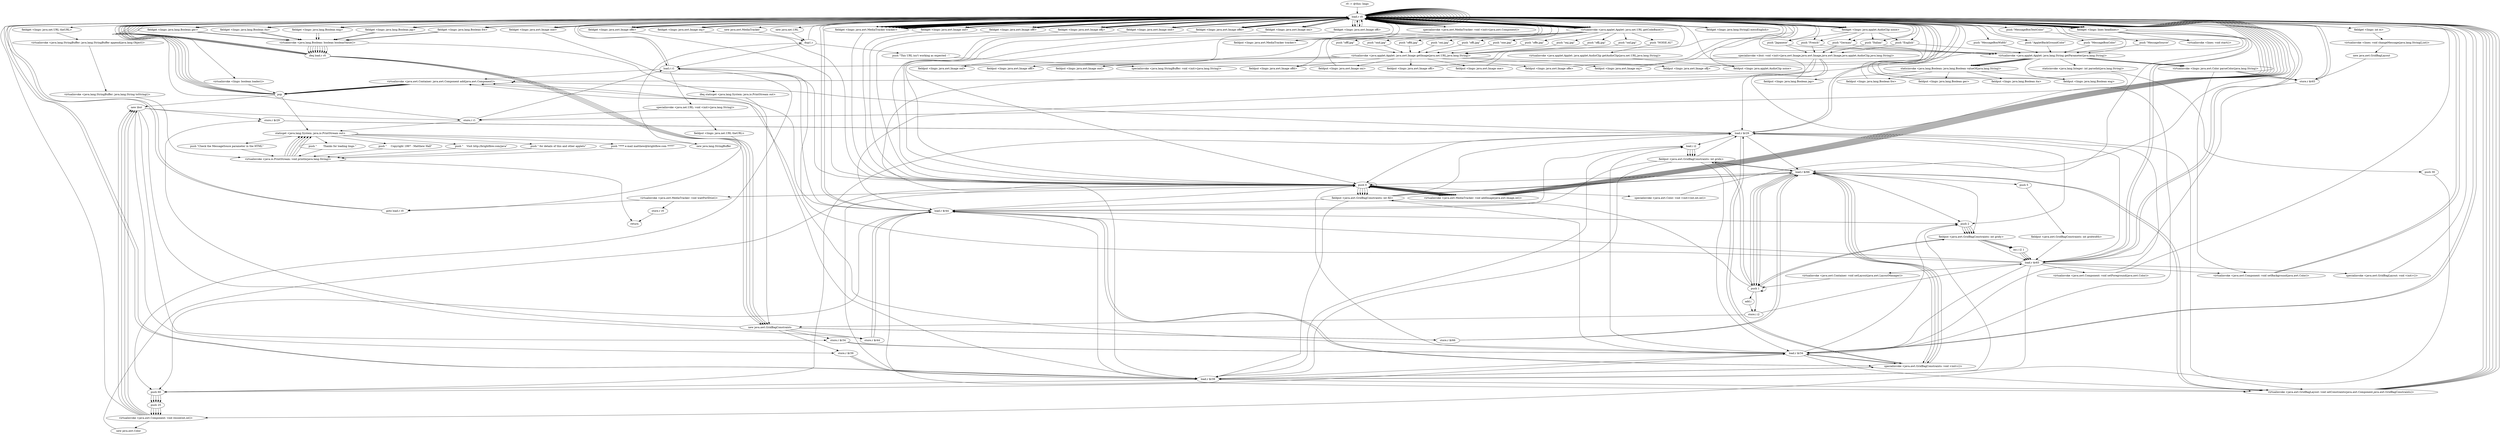 digraph "" {
    "r0 := @this: lingo"
    "load.r r0"
    "r0 := @this: lingo"->"load.r r0";
    "new java.awt.MediaTracker"
    "load.r r0"->"new java.awt.MediaTracker";
    "dup1.r"
    "new java.awt.MediaTracker"->"dup1.r";
    "dup1.r"->"load.r r0";
    "specialinvoke <java.awt.MediaTracker: void <init>(java.awt.Component)>"
    "load.r r0"->"specialinvoke <java.awt.MediaTracker: void <init>(java.awt.Component)>";
    "fieldput <lingo: java.awt.MediaTracker tracker>"
    "specialinvoke <java.awt.MediaTracker: void <init>(java.awt.Component)>"->"fieldput <lingo: java.awt.MediaTracker tracker>";
    "fieldput <lingo: java.awt.MediaTracker tracker>"->"load.r r0";
    "load.r r0"->"load.r r0";
    "push \"Japanese\""
    "load.r r0"->"push \"Japanese\"";
    "virtualinvoke <java.applet.Applet: java.lang.String getParameter(java.lang.String)>"
    "push \"Japanese\""->"virtualinvoke <java.applet.Applet: java.lang.String getParameter(java.lang.String)>";
    "staticinvoke <java.lang.Boolean: java.lang.Boolean valueOf(java.lang.String)>"
    "virtualinvoke <java.applet.Applet: java.lang.String getParameter(java.lang.String)>"->"staticinvoke <java.lang.Boolean: java.lang.Boolean valueOf(java.lang.String)>";
    "fieldput <lingo: java.lang.Boolean jap>"
    "staticinvoke <java.lang.Boolean: java.lang.Boolean valueOf(java.lang.String)>"->"fieldput <lingo: java.lang.Boolean jap>";
    "fieldput <lingo: java.lang.Boolean jap>"->"load.r r0";
    "load.r r0"->"load.r r0";
    "push \"French\""
    "load.r r0"->"push \"French\"";
    "push \"French\""->"virtualinvoke <java.applet.Applet: java.lang.String getParameter(java.lang.String)>";
    "virtualinvoke <java.applet.Applet: java.lang.String getParameter(java.lang.String)>"->"staticinvoke <java.lang.Boolean: java.lang.Boolean valueOf(java.lang.String)>";
    "fieldput <lingo: java.lang.Boolean fre>"
    "staticinvoke <java.lang.Boolean: java.lang.Boolean valueOf(java.lang.String)>"->"fieldput <lingo: java.lang.Boolean fre>";
    "fieldput <lingo: java.lang.Boolean fre>"->"load.r r0";
    "load.r r0"->"load.r r0";
    "push \"German\""
    "load.r r0"->"push \"German\"";
    "push \"German\""->"virtualinvoke <java.applet.Applet: java.lang.String getParameter(java.lang.String)>";
    "virtualinvoke <java.applet.Applet: java.lang.String getParameter(java.lang.String)>"->"staticinvoke <java.lang.Boolean: java.lang.Boolean valueOf(java.lang.String)>";
    "fieldput <lingo: java.lang.Boolean ger>"
    "staticinvoke <java.lang.Boolean: java.lang.Boolean valueOf(java.lang.String)>"->"fieldput <lingo: java.lang.Boolean ger>";
    "fieldput <lingo: java.lang.Boolean ger>"->"load.r r0";
    "load.r r0"->"load.r r0";
    "push \"Italian\""
    "load.r r0"->"push \"Italian\"";
    "push \"Italian\""->"virtualinvoke <java.applet.Applet: java.lang.String getParameter(java.lang.String)>";
    "virtualinvoke <java.applet.Applet: java.lang.String getParameter(java.lang.String)>"->"staticinvoke <java.lang.Boolean: java.lang.Boolean valueOf(java.lang.String)>";
    "fieldput <lingo: java.lang.Boolean ita>"
    "staticinvoke <java.lang.Boolean: java.lang.Boolean valueOf(java.lang.String)>"->"fieldput <lingo: java.lang.Boolean ita>";
    "fieldput <lingo: java.lang.Boolean ita>"->"load.r r0";
    "load.r r0"->"load.r r0";
    "push \"English\""
    "load.r r0"->"push \"English\"";
    "push \"English\""->"virtualinvoke <java.applet.Applet: java.lang.String getParameter(java.lang.String)>";
    "virtualinvoke <java.applet.Applet: java.lang.String getParameter(java.lang.String)>"->"staticinvoke <java.lang.Boolean: java.lang.Boolean valueOf(java.lang.String)>";
    "fieldput <lingo: java.lang.Boolean eng>"
    "staticinvoke <java.lang.Boolean: java.lang.Boolean valueOf(java.lang.String)>"->"fieldput <lingo: java.lang.Boolean eng>";
    "fieldput <lingo: java.lang.Boolean eng>"->"load.r r0";
    "fieldget <lingo: java.lang.Boolean fre>"
    "load.r r0"->"fieldget <lingo: java.lang.Boolean fre>";
    "virtualinvoke <java.lang.Boolean: boolean booleanValue()>"
    "fieldget <lingo: java.lang.Boolean fre>"->"virtualinvoke <java.lang.Boolean: boolean booleanValue()>";
    "ifeq load.r r0"
    "virtualinvoke <java.lang.Boolean: boolean booleanValue()>"->"ifeq load.r r0";
    "ifeq load.r r0"->"load.r r0";
    "load.r r0"->"load.r r0";
    "load.r r0"->"load.r r0";
    "virtualinvoke <java.applet.Applet: java.net.URL getCodeBase()>"
    "load.r r0"->"virtualinvoke <java.applet.Applet: java.net.URL getCodeBase()>";
    "push \"onf.jpg\""
    "virtualinvoke <java.applet.Applet: java.net.URL getCodeBase()>"->"push \"onf.jpg\"";
    "virtualinvoke <java.applet.Applet: java.awt.Image getImage(java.net.URL,java.lang.String)>"
    "push \"onf.jpg\""->"virtualinvoke <java.applet.Applet: java.awt.Image getImage(java.net.URL,java.lang.String)>";
    "fieldput <lingo: java.awt.Image onf>"
    "virtualinvoke <java.applet.Applet: java.awt.Image getImage(java.net.URL,java.lang.String)>"->"fieldput <lingo: java.awt.Image onf>";
    "fieldput <lingo: java.awt.Image onf>"->"load.r r0";
    "fieldget <lingo: java.awt.MediaTracker tracker>"
    "load.r r0"->"fieldget <lingo: java.awt.MediaTracker tracker>";
    "fieldget <lingo: java.awt.MediaTracker tracker>"->"load.r r0";
    "fieldget <lingo: java.awt.Image onf>"
    "load.r r0"->"fieldget <lingo: java.awt.Image onf>";
    "push 0"
    "fieldget <lingo: java.awt.Image onf>"->"push 0";
    "virtualinvoke <java.awt.MediaTracker: void addImage(java.awt.Image,int)>"
    "push 0"->"virtualinvoke <java.awt.MediaTracker: void addImage(java.awt.Image,int)>";
    "virtualinvoke <java.awt.MediaTracker: void addImage(java.awt.Image,int)>"->"load.r r0";
    "load.r r0"->"load.r r0";
    "load.r r0"->"load.r r0";
    "load.r r0"->"virtualinvoke <java.applet.Applet: java.net.URL getCodeBase()>";
    "push \"offf.jpg\""
    "virtualinvoke <java.applet.Applet: java.net.URL getCodeBase()>"->"push \"offf.jpg\"";
    "push \"offf.jpg\""->"virtualinvoke <java.applet.Applet: java.awt.Image getImage(java.net.URL,java.lang.String)>";
    "fieldput <lingo: java.awt.Image offf>"
    "virtualinvoke <java.applet.Applet: java.awt.Image getImage(java.net.URL,java.lang.String)>"->"fieldput <lingo: java.awt.Image offf>";
    "fieldput <lingo: java.awt.Image offf>"->"load.r r0";
    "load.r r0"->"fieldget <lingo: java.awt.MediaTracker tracker>";
    "fieldget <lingo: java.awt.MediaTracker tracker>"->"load.r r0";
    "fieldget <lingo: java.awt.Image offf>"
    "load.r r0"->"fieldget <lingo: java.awt.Image offf>";
    "fieldget <lingo: java.awt.Image offf>"->"push 0";
    "push 0"->"virtualinvoke <java.awt.MediaTracker: void addImage(java.awt.Image,int)>";
    "virtualinvoke <java.awt.MediaTracker: void addImage(java.awt.Image,int)>"->"load.r r0";
    "fieldget <lingo: java.lang.Boolean ger>"
    "load.r r0"->"fieldget <lingo: java.lang.Boolean ger>";
    "fieldget <lingo: java.lang.Boolean ger>"->"virtualinvoke <java.lang.Boolean: boolean booleanValue()>";
    "virtualinvoke <java.lang.Boolean: boolean booleanValue()>"->"ifeq load.r r0";
    "ifeq load.r r0"->"load.r r0";
    "load.r r0"->"load.r r0";
    "load.r r0"->"load.r r0";
    "load.r r0"->"virtualinvoke <java.applet.Applet: java.net.URL getCodeBase()>";
    "push \"ond.jpg\""
    "virtualinvoke <java.applet.Applet: java.net.URL getCodeBase()>"->"push \"ond.jpg\"";
    "push \"ond.jpg\""->"virtualinvoke <java.applet.Applet: java.awt.Image getImage(java.net.URL,java.lang.String)>";
    "fieldput <lingo: java.awt.Image ond>"
    "virtualinvoke <java.applet.Applet: java.awt.Image getImage(java.net.URL,java.lang.String)>"->"fieldput <lingo: java.awt.Image ond>";
    "fieldput <lingo: java.awt.Image ond>"->"load.r r0";
    "load.r r0"->"fieldget <lingo: java.awt.MediaTracker tracker>";
    "fieldget <lingo: java.awt.MediaTracker tracker>"->"load.r r0";
    "fieldget <lingo: java.awt.Image ond>"
    "load.r r0"->"fieldget <lingo: java.awt.Image ond>";
    "fieldget <lingo: java.awt.Image ond>"->"push 0";
    "push 0"->"virtualinvoke <java.awt.MediaTracker: void addImage(java.awt.Image,int)>";
    "virtualinvoke <java.awt.MediaTracker: void addImage(java.awt.Image,int)>"->"load.r r0";
    "load.r r0"->"load.r r0";
    "load.r r0"->"load.r r0";
    "load.r r0"->"virtualinvoke <java.applet.Applet: java.net.URL getCodeBase()>";
    "push \"offd.jpg\""
    "virtualinvoke <java.applet.Applet: java.net.URL getCodeBase()>"->"push \"offd.jpg\"";
    "push \"offd.jpg\""->"virtualinvoke <java.applet.Applet: java.awt.Image getImage(java.net.URL,java.lang.String)>";
    "fieldput <lingo: java.awt.Image offd>"
    "virtualinvoke <java.applet.Applet: java.awt.Image getImage(java.net.URL,java.lang.String)>"->"fieldput <lingo: java.awt.Image offd>";
    "fieldput <lingo: java.awt.Image offd>"->"load.r r0";
    "load.r r0"->"fieldget <lingo: java.awt.MediaTracker tracker>";
    "fieldget <lingo: java.awt.MediaTracker tracker>"->"load.r r0";
    "fieldget <lingo: java.awt.Image offd>"
    "load.r r0"->"fieldget <lingo: java.awt.Image offd>";
    "fieldget <lingo: java.awt.Image offd>"->"push 0";
    "push 0"->"virtualinvoke <java.awt.MediaTracker: void addImage(java.awt.Image,int)>";
    "virtualinvoke <java.awt.MediaTracker: void addImage(java.awt.Image,int)>"->"load.r r0";
    "fieldget <lingo: java.lang.Boolean ita>"
    "load.r r0"->"fieldget <lingo: java.lang.Boolean ita>";
    "fieldget <lingo: java.lang.Boolean ita>"->"virtualinvoke <java.lang.Boolean: boolean booleanValue()>";
    "virtualinvoke <java.lang.Boolean: boolean booleanValue()>"->"ifeq load.r r0";
    "ifeq load.r r0"->"load.r r0";
    "load.r r0"->"load.r r0";
    "load.r r0"->"load.r r0";
    "load.r r0"->"virtualinvoke <java.applet.Applet: java.net.URL getCodeBase()>";
    "push \"oni.jpg\""
    "virtualinvoke <java.applet.Applet: java.net.URL getCodeBase()>"->"push \"oni.jpg\"";
    "push \"oni.jpg\""->"virtualinvoke <java.applet.Applet: java.awt.Image getImage(java.net.URL,java.lang.String)>";
    "fieldput <lingo: java.awt.Image oni>"
    "virtualinvoke <java.applet.Applet: java.awt.Image getImage(java.net.URL,java.lang.String)>"->"fieldput <lingo: java.awt.Image oni>";
    "fieldput <lingo: java.awt.Image oni>"->"load.r r0";
    "load.r r0"->"fieldget <lingo: java.awt.MediaTracker tracker>";
    "fieldget <lingo: java.awt.MediaTracker tracker>"->"load.r r0";
    "fieldget <lingo: java.awt.Image oni>"
    "load.r r0"->"fieldget <lingo: java.awt.Image oni>";
    "fieldget <lingo: java.awt.Image oni>"->"push 0";
    "push 0"->"virtualinvoke <java.awt.MediaTracker: void addImage(java.awt.Image,int)>";
    "virtualinvoke <java.awt.MediaTracker: void addImage(java.awt.Image,int)>"->"load.r r0";
    "load.r r0"->"load.r r0";
    "load.r r0"->"load.r r0";
    "load.r r0"->"virtualinvoke <java.applet.Applet: java.net.URL getCodeBase()>";
    "push \"offi.jpg\""
    "virtualinvoke <java.applet.Applet: java.net.URL getCodeBase()>"->"push \"offi.jpg\"";
    "push \"offi.jpg\""->"virtualinvoke <java.applet.Applet: java.awt.Image getImage(java.net.URL,java.lang.String)>";
    "fieldput <lingo: java.awt.Image offi>"
    "virtualinvoke <java.applet.Applet: java.awt.Image getImage(java.net.URL,java.lang.String)>"->"fieldput <lingo: java.awt.Image offi>";
    "fieldput <lingo: java.awt.Image offi>"->"load.r r0";
    "load.r r0"->"fieldget <lingo: java.awt.MediaTracker tracker>";
    "fieldget <lingo: java.awt.MediaTracker tracker>"->"load.r r0";
    "fieldget <lingo: java.awt.Image offi>"
    "load.r r0"->"fieldget <lingo: java.awt.Image offi>";
    "fieldget <lingo: java.awt.Image offi>"->"push 0";
    "push 0"->"virtualinvoke <java.awt.MediaTracker: void addImage(java.awt.Image,int)>";
    "virtualinvoke <java.awt.MediaTracker: void addImage(java.awt.Image,int)>"->"load.r r0";
    "fieldget <lingo: java.lang.Boolean eng>"
    "load.r r0"->"fieldget <lingo: java.lang.Boolean eng>";
    "fieldget <lingo: java.lang.Boolean eng>"->"virtualinvoke <java.lang.Boolean: boolean booleanValue()>";
    "virtualinvoke <java.lang.Boolean: boolean booleanValue()>"->"ifeq load.r r0";
    "ifeq load.r r0"->"load.r r0";
    "load.r r0"->"load.r r0";
    "load.r r0"->"load.r r0";
    "load.r r0"->"virtualinvoke <java.applet.Applet: java.net.URL getCodeBase()>";
    "push \"one.jpg\""
    "virtualinvoke <java.applet.Applet: java.net.URL getCodeBase()>"->"push \"one.jpg\"";
    "push \"one.jpg\""->"virtualinvoke <java.applet.Applet: java.awt.Image getImage(java.net.URL,java.lang.String)>";
    "fieldput <lingo: java.awt.Image one>"
    "virtualinvoke <java.applet.Applet: java.awt.Image getImage(java.net.URL,java.lang.String)>"->"fieldput <lingo: java.awt.Image one>";
    "fieldput <lingo: java.awt.Image one>"->"load.r r0";
    "load.r r0"->"fieldget <lingo: java.awt.MediaTracker tracker>";
    "fieldget <lingo: java.awt.MediaTracker tracker>"->"load.r r0";
    "fieldget <lingo: java.awt.Image one>"
    "load.r r0"->"fieldget <lingo: java.awt.Image one>";
    "fieldget <lingo: java.awt.Image one>"->"push 0";
    "push 0"->"virtualinvoke <java.awt.MediaTracker: void addImage(java.awt.Image,int)>";
    "virtualinvoke <java.awt.MediaTracker: void addImage(java.awt.Image,int)>"->"load.r r0";
    "load.r r0"->"load.r r0";
    "load.r r0"->"load.r r0";
    "load.r r0"->"virtualinvoke <java.applet.Applet: java.net.URL getCodeBase()>";
    "push \"offe.jpg\""
    "virtualinvoke <java.applet.Applet: java.net.URL getCodeBase()>"->"push \"offe.jpg\"";
    "push \"offe.jpg\""->"virtualinvoke <java.applet.Applet: java.awt.Image getImage(java.net.URL,java.lang.String)>";
    "fieldput <lingo: java.awt.Image offe>"
    "virtualinvoke <java.applet.Applet: java.awt.Image getImage(java.net.URL,java.lang.String)>"->"fieldput <lingo: java.awt.Image offe>";
    "fieldput <lingo: java.awt.Image offe>"->"load.r r0";
    "load.r r0"->"fieldget <lingo: java.awt.MediaTracker tracker>";
    "fieldget <lingo: java.awt.MediaTracker tracker>"->"load.r r0";
    "fieldget <lingo: java.awt.Image offe>"
    "load.r r0"->"fieldget <lingo: java.awt.Image offe>";
    "fieldget <lingo: java.awt.Image offe>"->"push 0";
    "push 0"->"virtualinvoke <java.awt.MediaTracker: void addImage(java.awt.Image,int)>";
    "virtualinvoke <java.awt.MediaTracker: void addImage(java.awt.Image,int)>"->"load.r r0";
    "fieldget <lingo: java.lang.Boolean jap>"
    "load.r r0"->"fieldget <lingo: java.lang.Boolean jap>";
    "fieldget <lingo: java.lang.Boolean jap>"->"virtualinvoke <java.lang.Boolean: boolean booleanValue()>";
    "virtualinvoke <java.lang.Boolean: boolean booleanValue()>"->"ifeq load.r r0";
    "ifeq load.r r0"->"load.r r0";
    "load.r r0"->"load.r r0";
    "load.r r0"->"load.r r0";
    "load.r r0"->"virtualinvoke <java.applet.Applet: java.net.URL getCodeBase()>";
    "push \"onj.jpg\""
    "virtualinvoke <java.applet.Applet: java.net.URL getCodeBase()>"->"push \"onj.jpg\"";
    "push \"onj.jpg\""->"virtualinvoke <java.applet.Applet: java.awt.Image getImage(java.net.URL,java.lang.String)>";
    "fieldput <lingo: java.awt.Image onj>"
    "virtualinvoke <java.applet.Applet: java.awt.Image getImage(java.net.URL,java.lang.String)>"->"fieldput <lingo: java.awt.Image onj>";
    "fieldput <lingo: java.awt.Image onj>"->"load.r r0";
    "load.r r0"->"fieldget <lingo: java.awt.MediaTracker tracker>";
    "fieldget <lingo: java.awt.MediaTracker tracker>"->"load.r r0";
    "fieldget <lingo: java.awt.Image onj>"
    "load.r r0"->"fieldget <lingo: java.awt.Image onj>";
    "fieldget <lingo: java.awt.Image onj>"->"push 0";
    "push 0"->"virtualinvoke <java.awt.MediaTracker: void addImage(java.awt.Image,int)>";
    "virtualinvoke <java.awt.MediaTracker: void addImage(java.awt.Image,int)>"->"load.r r0";
    "load.r r0"->"load.r r0";
    "load.r r0"->"load.r r0";
    "load.r r0"->"virtualinvoke <java.applet.Applet: java.net.URL getCodeBase()>";
    "push \"offj.jpg\""
    "virtualinvoke <java.applet.Applet: java.net.URL getCodeBase()>"->"push \"offj.jpg\"";
    "push \"offj.jpg\""->"virtualinvoke <java.applet.Applet: java.awt.Image getImage(java.net.URL,java.lang.String)>";
    "fieldput <lingo: java.awt.Image offj>"
    "virtualinvoke <java.applet.Applet: java.awt.Image getImage(java.net.URL,java.lang.String)>"->"fieldput <lingo: java.awt.Image offj>";
    "fieldput <lingo: java.awt.Image offj>"->"load.r r0";
    "load.r r0"->"fieldget <lingo: java.awt.MediaTracker tracker>";
    "fieldget <lingo: java.awt.MediaTracker tracker>"->"load.r r0";
    "fieldget <lingo: java.awt.Image offj>"
    "load.r r0"->"fieldget <lingo: java.awt.Image offj>";
    "fieldget <lingo: java.awt.Image offj>"->"push 0";
    "push 0"->"virtualinvoke <java.awt.MediaTracker: void addImage(java.awt.Image,int)>";
    "virtualinvoke <java.awt.MediaTracker: void addImage(java.awt.Image,int)>"->"load.r r0";
    "load.r r0"->"fieldget <lingo: java.awt.MediaTracker tracker>";
    "fieldget <lingo: java.awt.MediaTracker tracker>"->"push 0";
    "virtualinvoke <java.awt.MediaTracker: void waitForID(int)>"
    "push 0"->"virtualinvoke <java.awt.MediaTracker: void waitForID(int)>";
    "goto load.r r0"
    "virtualinvoke <java.awt.MediaTracker: void waitForID(int)>"->"goto load.r r0";
    "goto load.r r0"->"load.r r0";
    "load.r r0"->"load.r r0";
    "load.r r0"->"load.r r0";
    "load.r r0"->"virtualinvoke <java.applet.Applet: java.net.URL getCodeBase()>";
    "push \"NOISE.AU\""
    "virtualinvoke <java.applet.Applet: java.net.URL getCodeBase()>"->"push \"NOISE.AU\"";
    "virtualinvoke <java.applet.Applet: java.applet.AudioClip getAudioClip(java.net.URL,java.lang.String)>"
    "push \"NOISE.AU\""->"virtualinvoke <java.applet.Applet: java.applet.AudioClip getAudioClip(java.net.URL,java.lang.String)>";
    "fieldput <lingo: java.applet.AudioClip noise>"
    "virtualinvoke <java.applet.Applet: java.applet.AudioClip getAudioClip(java.net.URL,java.lang.String)>"->"fieldput <lingo: java.applet.AudioClip noise>";
    "fieldput <lingo: java.applet.AudioClip noise>"->"load.r r0";
    "push \"MessageSource\""
    "load.r r0"->"push \"MessageSource\"";
    "push \"MessageSource\""->"virtualinvoke <java.applet.Applet: java.lang.String getParameter(java.lang.String)>";
    "store.r r1"
    "virtualinvoke <java.applet.Applet: java.lang.String getParameter(java.lang.String)>"->"store.r r1";
    "store.r r1"->"load.r r0";
    "new java.net.URL"
    "load.r r0"->"new java.net.URL";
    "new java.net.URL"->"dup1.r";
    "load.r r1"
    "dup1.r"->"load.r r1";
    "specialinvoke <java.net.URL: void <init>(java.lang.String)>"
    "load.r r1"->"specialinvoke <java.net.URL: void <init>(java.lang.String)>";
    "fieldput <lingo: java.net.URL theURL>"
    "specialinvoke <java.net.URL: void <init>(java.lang.String)>"->"fieldput <lingo: java.net.URL theURL>";
    "fieldput <lingo: java.net.URL theURL>"->"goto load.r r0";
    "goto load.r r0"->"load.r r0";
    "virtualinvoke <lingo: boolean loader()>"
    "load.r r0"->"virtualinvoke <lingo: boolean loader()>";
    "pop"
    "virtualinvoke <lingo: boolean loader()>"->"pop";
    "new ibut"
    "pop"->"new ibut";
    "store.r $r29"
    "new ibut"->"store.r $r29";
    "load.r $r29"
    "store.r $r29"->"load.r $r29";
    "load.r $r29"->"load.r r0";
    "load.r r0"->"fieldget <lingo: java.awt.Image onf>";
    "fieldget <lingo: java.awt.Image onf>"->"load.r r0";
    "load.r r0"->"fieldget <lingo: java.awt.Image offf>";
    "fieldget <lingo: java.awt.Image offf>"->"load.r r0";
    "load.r r0"->"fieldget <lingo: java.awt.Image offf>";
    "fieldget <lingo: java.awt.Image offf>"->"load.r r0";
    "fieldget <lingo: java.applet.AudioClip noise>"
    "load.r r0"->"fieldget <lingo: java.applet.AudioClip noise>";
    "fieldget <lingo: java.applet.AudioClip noise>"->"push \"French\"";
    "specialinvoke <ibut: void <init>(java.awt.Image,java.awt.Image,java.awt.Image,java.applet.AudioClip,java.lang.String)>"
    "push \"French\""->"specialinvoke <ibut: void <init>(java.awt.Image,java.awt.Image,java.awt.Image,java.applet.AudioClip,java.lang.String)>";
    "specialinvoke <ibut: void <init>(java.awt.Image,java.awt.Image,java.awt.Image,java.applet.AudioClip,java.lang.String)>"->"load.r $r29";
    "push 60"
    "load.r $r29"->"push 60";
    "push 25"
    "push 60"->"push 25";
    "virtualinvoke <java.awt.Component: void resize(int,int)>"
    "push 25"->"virtualinvoke <java.awt.Component: void resize(int,int)>";
    "virtualinvoke <java.awt.Component: void resize(int,int)>"->"new ibut";
    "store.r $r34"
    "new ibut"->"store.r $r34";
    "load.r $r34"
    "store.r $r34"->"load.r $r34";
    "load.r $r34"->"load.r r0";
    "load.r r0"->"fieldget <lingo: java.awt.Image ond>";
    "fieldget <lingo: java.awt.Image ond>"->"load.r r0";
    "load.r r0"->"fieldget <lingo: java.awt.Image offd>";
    "fieldget <lingo: java.awt.Image offd>"->"load.r r0";
    "load.r r0"->"fieldget <lingo: java.awt.Image offd>";
    "fieldget <lingo: java.awt.Image offd>"->"load.r r0";
    "load.r r0"->"fieldget <lingo: java.applet.AudioClip noise>";
    "fieldget <lingo: java.applet.AudioClip noise>"->"push \"German\"";
    "push \"German\""->"specialinvoke <ibut: void <init>(java.awt.Image,java.awt.Image,java.awt.Image,java.applet.AudioClip,java.lang.String)>";
    "specialinvoke <ibut: void <init>(java.awt.Image,java.awt.Image,java.awt.Image,java.applet.AudioClip,java.lang.String)>"->"load.r $r34";
    "load.r $r34"->"push 60";
    "push 60"->"push 25";
    "push 25"->"virtualinvoke <java.awt.Component: void resize(int,int)>";
    "virtualinvoke <java.awt.Component: void resize(int,int)>"->"new ibut";
    "store.r $r39"
    "new ibut"->"store.r $r39";
    "load.r $r39"
    "store.r $r39"->"load.r $r39";
    "load.r $r39"->"load.r r0";
    "load.r r0"->"fieldget <lingo: java.awt.Image oni>";
    "fieldget <lingo: java.awt.Image oni>"->"load.r r0";
    "load.r r0"->"fieldget <lingo: java.awt.Image offi>";
    "fieldget <lingo: java.awt.Image offi>"->"load.r r0";
    "load.r r0"->"fieldget <lingo: java.awt.Image offi>";
    "fieldget <lingo: java.awt.Image offi>"->"load.r r0";
    "load.r r0"->"fieldget <lingo: java.applet.AudioClip noise>";
    "fieldget <lingo: java.applet.AudioClip noise>"->"push \"Italian\"";
    "push \"Italian\""->"specialinvoke <ibut: void <init>(java.awt.Image,java.awt.Image,java.awt.Image,java.applet.AudioClip,java.lang.String)>";
    "specialinvoke <ibut: void <init>(java.awt.Image,java.awt.Image,java.awt.Image,java.applet.AudioClip,java.lang.String)>"->"load.r $r39";
    "load.r $r39"->"push 60";
    "push 60"->"push 25";
    "push 25"->"virtualinvoke <java.awt.Component: void resize(int,int)>";
    "virtualinvoke <java.awt.Component: void resize(int,int)>"->"new ibut";
    "store.r $r44"
    "new ibut"->"store.r $r44";
    "load.r $r44"
    "store.r $r44"->"load.r $r44";
    "load.r $r44"->"load.r r0";
    "load.r r0"->"fieldget <lingo: java.awt.Image one>";
    "fieldget <lingo: java.awt.Image one>"->"load.r r0";
    "load.r r0"->"fieldget <lingo: java.awt.Image offe>";
    "fieldget <lingo: java.awt.Image offe>"->"load.r r0";
    "load.r r0"->"fieldget <lingo: java.awt.Image offe>";
    "fieldget <lingo: java.awt.Image offe>"->"load.r r0";
    "load.r r0"->"fieldget <lingo: java.applet.AudioClip noise>";
    "fieldget <lingo: java.applet.AudioClip noise>"->"push \"English\"";
    "push \"English\""->"specialinvoke <ibut: void <init>(java.awt.Image,java.awt.Image,java.awt.Image,java.applet.AudioClip,java.lang.String)>";
    "specialinvoke <ibut: void <init>(java.awt.Image,java.awt.Image,java.awt.Image,java.applet.AudioClip,java.lang.String)>"->"load.r $r44";
    "load.r $r44"->"push 60";
    "push 60"->"push 25";
    "push 25"->"virtualinvoke <java.awt.Component: void resize(int,int)>";
    "virtualinvoke <java.awt.Component: void resize(int,int)>"->"new ibut";
    "new ibut"->"store.r r1";
    "store.r r1"->"load.r r1";
    "load.r r1"->"load.r r0";
    "load.r r0"->"fieldget <lingo: java.awt.Image onj>";
    "fieldget <lingo: java.awt.Image onj>"->"load.r r0";
    "load.r r0"->"fieldget <lingo: java.awt.Image offj>";
    "fieldget <lingo: java.awt.Image offj>"->"load.r r0";
    "load.r r0"->"fieldget <lingo: java.awt.Image offj>";
    "fieldget <lingo: java.awt.Image offj>"->"load.r r0";
    "load.r r0"->"fieldget <lingo: java.applet.AudioClip noise>";
    "fieldget <lingo: java.applet.AudioClip noise>"->"push \"Japanese\"";
    "push \"Japanese\""->"specialinvoke <ibut: void <init>(java.awt.Image,java.awt.Image,java.awt.Image,java.applet.AudioClip,java.lang.String)>";
    "specialinvoke <ibut: void <init>(java.awt.Image,java.awt.Image,java.awt.Image,java.applet.AudioClip,java.lang.String)>"->"load.r r1";
    "load.r r1"->"push 60";
    "push 60"->"push 25";
    "push 25"->"virtualinvoke <java.awt.Component: void resize(int,int)>";
    "virtualinvoke <java.awt.Component: void resize(int,int)>"->"load.r r0";
    "fieldget <lingo: lines headlines>"
    "load.r r0"->"fieldget <lingo: lines headlines>";
    "fieldget <lingo: lines headlines>"->"load.r r0";
    "push \"MessageBoxWidth\""
    "load.r r0"->"push \"MessageBoxWidth\"";
    "push \"MessageBoxWidth\""->"virtualinvoke <java.applet.Applet: java.lang.String getParameter(java.lang.String)>";
    "staticinvoke <java.lang.Integer: int parseInt(java.lang.String)>"
    "virtualinvoke <java.applet.Applet: java.lang.String getParameter(java.lang.String)>"->"staticinvoke <java.lang.Integer: int parseInt(java.lang.String)>";
    "push 30"
    "staticinvoke <java.lang.Integer: int parseInt(java.lang.String)>"->"push 30";
    "push 30"->"virtualinvoke <java.awt.Component: void resize(int,int)>";
    "new java.awt.Color"
    "virtualinvoke <java.awt.Component: void resize(int,int)>"->"new java.awt.Color";
    "new java.awt.Color"->"push 0";
    "push 0"->"push 0";
    "push 0"->"push 0";
    "specialinvoke <java.awt.Color: void <init>(int,int,int)>"
    "push 0"->"specialinvoke <java.awt.Color: void <init>(int,int,int)>";
    "specialinvoke <java.awt.Color: void <init>(int,int,int)>"->"load.r r0";
    "load.r r0"->"load.r r0";
    "load.r r0"->"load.r r0";
    "push \"AppletBackGroundColor\""
    "load.r r0"->"push \"AppletBackGroundColor\"";
    "push \"AppletBackGroundColor\""->"virtualinvoke <java.applet.Applet: java.lang.String getParameter(java.lang.String)>";
    "virtualinvoke <lingo: java.awt.Color parseColor(java.lang.String)>"
    "virtualinvoke <java.applet.Applet: java.lang.String getParameter(java.lang.String)>"->"virtualinvoke <lingo: java.awt.Color parseColor(java.lang.String)>";
    "virtualinvoke <java.awt.Component: void setBackground(java.awt.Color)>"
    "virtualinvoke <lingo: java.awt.Color parseColor(java.lang.String)>"->"virtualinvoke <java.awt.Component: void setBackground(java.awt.Color)>";
    "virtualinvoke <java.awt.Component: void setBackground(java.awt.Color)>"->"load.r r0";
    "load.r r0"->"load.r r0";
    "push \"MessageBoxColor\""
    "load.r r0"->"push \"MessageBoxColor\"";
    "push \"MessageBoxColor\""->"virtualinvoke <java.applet.Applet: java.lang.String getParameter(java.lang.String)>";
    "virtualinvoke <java.applet.Applet: java.lang.String getParameter(java.lang.String)>"->"virtualinvoke <lingo: java.awt.Color parseColor(java.lang.String)>";
    "store.r $r65"
    "virtualinvoke <lingo: java.awt.Color parseColor(java.lang.String)>"->"store.r $r65";
    "store.r $r65"->"load.r r0";
    "load.r r0"->"fieldget <lingo: lines headlines>";
    "load.r $r65"
    "fieldget <lingo: lines headlines>"->"load.r $r65";
    "load.r $r65"->"virtualinvoke <java.awt.Component: void setBackground(java.awt.Color)>";
    "virtualinvoke <java.awt.Component: void setBackground(java.awt.Color)>"->"load.r r0";
    "load.r r0"->"load.r r0";
    "push \"MessageBoxTextColor\""
    "load.r r0"->"push \"MessageBoxTextColor\"";
    "push \"MessageBoxTextColor\""->"virtualinvoke <java.applet.Applet: java.lang.String getParameter(java.lang.String)>";
    "virtualinvoke <java.applet.Applet: java.lang.String getParameter(java.lang.String)>"->"virtualinvoke <lingo: java.awt.Color parseColor(java.lang.String)>";
    "virtualinvoke <lingo: java.awt.Color parseColor(java.lang.String)>"->"store.r $r65";
    "store.r $r65"->"load.r r0";
    "load.r r0"->"fieldget <lingo: lines headlines>";
    "fieldget <lingo: lines headlines>"->"load.r $r65";
    "virtualinvoke <java.awt.Component: void setForeground(java.awt.Color)>"
    "load.r $r65"->"virtualinvoke <java.awt.Component: void setForeground(java.awt.Color)>";
    "virtualinvoke <java.awt.Component: void setForeground(java.awt.Color)>"->"load.r r0";
    "load.r r0"->"fieldget <lingo: lines headlines>";
    "virtualinvoke <lines: void start()>"
    "fieldget <lingo: lines headlines>"->"virtualinvoke <lines: void start()>";
    "virtualinvoke <lines: void start()>"->"load.r r0";
    "load.r r0"->"fieldget <lingo: lines headlines>";
    "fieldget <lingo: lines headlines>"->"load.r r0";
    "fieldget <lingo: java.lang.String[] messEnglish>"
    "load.r r0"->"fieldget <lingo: java.lang.String[] messEnglish>";
    "fieldget <lingo: java.lang.String[] messEnglish>"->"load.r r0";
    "fieldget <lingo: int ei>"
    "load.r r0"->"fieldget <lingo: int ei>";
    "virtualinvoke <lines: void changeMessage(java.lang.String[],int)>"
    "fieldget <lingo: int ei>"->"virtualinvoke <lines: void changeMessage(java.lang.String[],int)>";
    "new java.awt.GridBagLayout"
    "virtualinvoke <lines: void changeMessage(java.lang.String[],int)>"->"new java.awt.GridBagLayout";
    "new java.awt.GridBagLayout"->"store.r $r65";
    "store.r $r65"->"load.r $r65";
    "specialinvoke <java.awt.GridBagLayout: void <init>()>"
    "load.r $r65"->"specialinvoke <java.awt.GridBagLayout: void <init>()>";
    "specialinvoke <java.awt.GridBagLayout: void <init>()>"->"load.r r0";
    "load.r r0"->"load.r $r65";
    "virtualinvoke <java.awt.Container: void setLayout(java.awt.LayoutManager)>"
    "load.r $r65"->"virtualinvoke <java.awt.Container: void setLayout(java.awt.LayoutManager)>";
    "push 1"
    "virtualinvoke <java.awt.Container: void setLayout(java.awt.LayoutManager)>"->"push 1";
    "store.i i2"
    "push 1"->"store.i i2";
    "new java.awt.GridBagConstraints"
    "store.i i2"->"new java.awt.GridBagConstraints";
    "store.r $r66"
    "new java.awt.GridBagConstraints"->"store.r $r66";
    "load.r $r66"
    "store.r $r66"->"load.r $r66";
    "specialinvoke <java.awt.GridBagConstraints: void <init>()>"
    "load.r $r66"->"specialinvoke <java.awt.GridBagConstraints: void <init>()>";
    "specialinvoke <java.awt.GridBagConstraints: void <init>()>"->"load.r $r66";
    "load.r $r66"->"push 1";
    "fieldput <java.awt.GridBagConstraints: int fill>"
    "push 1"->"fieldput <java.awt.GridBagConstraints: int fill>";
    "fieldput <java.awt.GridBagConstraints: int fill>"->"load.r $r66";
    "load.r $r66"->"push 1";
    "fieldput <java.awt.GridBagConstraints: int gridx>"
    "push 1"->"fieldput <java.awt.GridBagConstraints: int gridx>";
    "fieldput <java.awt.GridBagConstraints: int gridx>"->"load.r $r66";
    "load.r $r66"->"push 1";
    "fieldput <java.awt.GridBagConstraints: int gridy>"
    "push 1"->"fieldput <java.awt.GridBagConstraints: int gridy>";
    "fieldput <java.awt.GridBagConstraints: int gridy>"->"load.r $r66";
    "push 5"
    "load.r $r66"->"push 5";
    "fieldput <java.awt.GridBagConstraints: int gridwidth>"
    "push 5"->"fieldput <java.awt.GridBagConstraints: int gridwidth>";
    "fieldput <java.awt.GridBagConstraints: int gridwidth>"->"load.r $r65";
    "load.r $r65"->"load.r r0";
    "load.r r0"->"fieldget <lingo: lines headlines>";
    "fieldget <lingo: lines headlines>"->"load.r $r66";
    "virtualinvoke <java.awt.GridBagLayout: void setConstraints(java.awt.Component,java.awt.GridBagConstraints)>"
    "load.r $r66"->"virtualinvoke <java.awt.GridBagLayout: void setConstraints(java.awt.Component,java.awt.GridBagConstraints)>";
    "virtualinvoke <java.awt.GridBagLayout: void setConstraints(java.awt.Component,java.awt.GridBagConstraints)>"->"load.r r0";
    "load.r r0"->"load.r r0";
    "load.r r0"->"fieldget <lingo: lines headlines>";
    "virtualinvoke <java.awt.Container: java.awt.Component add(java.awt.Component)>"
    "fieldget <lingo: lines headlines>"->"virtualinvoke <java.awt.Container: java.awt.Component add(java.awt.Component)>";
    "virtualinvoke <java.awt.Container: java.awt.Component add(java.awt.Component)>"->"pop";
    "pop"->"load.r r0";
    "load.r r0"->"fieldget <lingo: java.lang.Boolean fre>";
    "fieldget <lingo: java.lang.Boolean fre>"->"virtualinvoke <java.lang.Boolean: boolean booleanValue()>";
    "virtualinvoke <java.lang.Boolean: boolean booleanValue()>"->"ifeq load.r r0";
    "ifeq load.r r0"->"new java.awt.GridBagConstraints";
    "new java.awt.GridBagConstraints"->"store.r $r66";
    "store.r $r66"->"load.r $r66";
    "load.r $r66"->"specialinvoke <java.awt.GridBagConstraints: void <init>()>";
    "specialinvoke <java.awt.GridBagConstraints: void <init>()>"->"load.r $r66";
    "load.r $r66"->"push 0";
    "push 0"->"fieldput <java.awt.GridBagConstraints: int fill>";
    "fieldput <java.awt.GridBagConstraints: int fill>"->"load.r $r66";
    "load.r $r66"->"push 1";
    "push 1"->"fieldput <java.awt.GridBagConstraints: int gridx>";
    "fieldput <java.awt.GridBagConstraints: int gridx>"->"load.r $r66";
    "push 2"
    "load.r $r66"->"push 2";
    "push 2"->"fieldput <java.awt.GridBagConstraints: int gridy>";
    "fieldput <java.awt.GridBagConstraints: int gridy>"->"push 1";
    "push 1"->"push 1";
    "add.i"
    "push 1"->"add.i";
    "add.i"->"store.i i2";
    "store.i i2"->"load.r $r65";
    "load.r $r65"->"load.r $r29";
    "load.r $r29"->"load.r $r66";
    "load.r $r66"->"virtualinvoke <java.awt.GridBagLayout: void setConstraints(java.awt.Component,java.awt.GridBagConstraints)>";
    "virtualinvoke <java.awt.GridBagLayout: void setConstraints(java.awt.Component,java.awt.GridBagConstraints)>"->"load.r r0";
    "load.r r0"->"load.r $r29";
    "load.r $r29"->"virtualinvoke <java.awt.Container: java.awt.Component add(java.awt.Component)>";
    "virtualinvoke <java.awt.Container: java.awt.Component add(java.awt.Component)>"->"pop";
    "pop"->"load.r r0";
    "load.r r0"->"fieldget <lingo: java.lang.Boolean ger>";
    "fieldget <lingo: java.lang.Boolean ger>"->"virtualinvoke <java.lang.Boolean: boolean booleanValue()>";
    "virtualinvoke <java.lang.Boolean: boolean booleanValue()>"->"ifeq load.r r0";
    "ifeq load.r r0"->"new java.awt.GridBagConstraints";
    "new java.awt.GridBagConstraints"->"store.r $r29";
    "store.r $r29"->"load.r $r29";
    "load.r $r29"->"specialinvoke <java.awt.GridBagConstraints: void <init>()>";
    "specialinvoke <java.awt.GridBagConstraints: void <init>()>"->"load.r $r29";
    "load.r $r29"->"push 0";
    "push 0"->"fieldput <java.awt.GridBagConstraints: int fill>";
    "fieldput <java.awt.GridBagConstraints: int fill>"->"load.r $r29";
    "load.i i2"
    "load.r $r29"->"load.i i2";
    "load.i i2"->"fieldput <java.awt.GridBagConstraints: int gridx>";
    "fieldput <java.awt.GridBagConstraints: int gridx>"->"load.r $r29";
    "load.r $r29"->"push 2";
    "push 2"->"fieldput <java.awt.GridBagConstraints: int gridy>";
    "inc.i i2 1"
    "fieldput <java.awt.GridBagConstraints: int gridy>"->"inc.i i2 1";
    "inc.i i2 1"->"load.r $r65";
    "load.r $r65"->"load.r $r34";
    "load.r $r34"->"load.r $r29";
    "load.r $r29"->"virtualinvoke <java.awt.GridBagLayout: void setConstraints(java.awt.Component,java.awt.GridBagConstraints)>";
    "virtualinvoke <java.awt.GridBagLayout: void setConstraints(java.awt.Component,java.awt.GridBagConstraints)>"->"load.r r0";
    "load.r r0"->"load.r $r34";
    "load.r $r34"->"virtualinvoke <java.awt.Container: java.awt.Component add(java.awt.Component)>";
    "virtualinvoke <java.awt.Container: java.awt.Component add(java.awt.Component)>"->"pop";
    "pop"->"load.r r0";
    "load.r r0"->"fieldget <lingo: java.lang.Boolean ita>";
    "fieldget <lingo: java.lang.Boolean ita>"->"virtualinvoke <java.lang.Boolean: boolean booleanValue()>";
    "virtualinvoke <java.lang.Boolean: boolean booleanValue()>"->"ifeq load.r r0";
    "ifeq load.r r0"->"new java.awt.GridBagConstraints";
    "new java.awt.GridBagConstraints"->"store.r $r34";
    "store.r $r34"->"load.r $r34";
    "load.r $r34"->"specialinvoke <java.awt.GridBagConstraints: void <init>()>";
    "specialinvoke <java.awt.GridBagConstraints: void <init>()>"->"load.r $r34";
    "load.r $r34"->"push 0";
    "push 0"->"fieldput <java.awt.GridBagConstraints: int fill>";
    "fieldput <java.awt.GridBagConstraints: int fill>"->"load.r $r34";
    "load.r $r34"->"load.i i2";
    "load.i i2"->"fieldput <java.awt.GridBagConstraints: int gridx>";
    "fieldput <java.awt.GridBagConstraints: int gridx>"->"load.r $r34";
    "load.r $r34"->"push 2";
    "push 2"->"fieldput <java.awt.GridBagConstraints: int gridy>";
    "fieldput <java.awt.GridBagConstraints: int gridy>"->"inc.i i2 1";
    "inc.i i2 1"->"load.r $r65";
    "load.r $r65"->"load.r $r39";
    "load.r $r39"->"load.r $r34";
    "load.r $r34"->"virtualinvoke <java.awt.GridBagLayout: void setConstraints(java.awt.Component,java.awt.GridBagConstraints)>";
    "virtualinvoke <java.awt.GridBagLayout: void setConstraints(java.awt.Component,java.awt.GridBagConstraints)>"->"load.r r0";
    "load.r r0"->"load.r $r39";
    "load.r $r39"->"virtualinvoke <java.awt.Container: java.awt.Component add(java.awt.Component)>";
    "virtualinvoke <java.awt.Container: java.awt.Component add(java.awt.Component)>"->"pop";
    "pop"->"load.r r0";
    "load.r r0"->"fieldget <lingo: java.lang.Boolean eng>";
    "fieldget <lingo: java.lang.Boolean eng>"->"virtualinvoke <java.lang.Boolean: boolean booleanValue()>";
    "virtualinvoke <java.lang.Boolean: boolean booleanValue()>"->"ifeq load.r r0";
    "ifeq load.r r0"->"new java.awt.GridBagConstraints";
    "new java.awt.GridBagConstraints"->"store.r $r39";
    "store.r $r39"->"load.r $r39";
    "load.r $r39"->"specialinvoke <java.awt.GridBagConstraints: void <init>()>";
    "specialinvoke <java.awt.GridBagConstraints: void <init>()>"->"load.r $r39";
    "load.r $r39"->"push 0";
    "push 0"->"fieldput <java.awt.GridBagConstraints: int fill>";
    "fieldput <java.awt.GridBagConstraints: int fill>"->"load.r $r39";
    "load.r $r39"->"load.i i2";
    "load.i i2"->"fieldput <java.awt.GridBagConstraints: int gridx>";
    "fieldput <java.awt.GridBagConstraints: int gridx>"->"load.r $r39";
    "load.r $r39"->"push 2";
    "push 2"->"fieldput <java.awt.GridBagConstraints: int gridy>";
    "fieldput <java.awt.GridBagConstraints: int gridy>"->"inc.i i2 1";
    "inc.i i2 1"->"load.r $r65";
    "load.r $r65"->"load.r $r44";
    "load.r $r44"->"load.r $r39";
    "load.r $r39"->"virtualinvoke <java.awt.GridBagLayout: void setConstraints(java.awt.Component,java.awt.GridBagConstraints)>";
    "virtualinvoke <java.awt.GridBagLayout: void setConstraints(java.awt.Component,java.awt.GridBagConstraints)>"->"load.r r0";
    "load.r r0"->"load.r $r44";
    "load.r $r44"->"virtualinvoke <java.awt.Container: java.awt.Component add(java.awt.Component)>";
    "virtualinvoke <java.awt.Container: java.awt.Component add(java.awt.Component)>"->"pop";
    "pop"->"load.r r0";
    "load.r r0"->"fieldget <lingo: java.lang.Boolean jap>";
    "fieldget <lingo: java.lang.Boolean jap>"->"virtualinvoke <java.lang.Boolean: boolean booleanValue()>";
    "ifeq staticget <java.lang.System: java.io.PrintStream out>"
    "virtualinvoke <java.lang.Boolean: boolean booleanValue()>"->"ifeq staticget <java.lang.System: java.io.PrintStream out>";
    "ifeq staticget <java.lang.System: java.io.PrintStream out>"->"new java.awt.GridBagConstraints";
    "new java.awt.GridBagConstraints"->"store.r $r44";
    "store.r $r44"->"load.r $r44";
    "load.r $r44"->"specialinvoke <java.awt.GridBagConstraints: void <init>()>";
    "specialinvoke <java.awt.GridBagConstraints: void <init>()>"->"load.r $r44";
    "load.r $r44"->"push 0";
    "push 0"->"fieldput <java.awt.GridBagConstraints: int fill>";
    "fieldput <java.awt.GridBagConstraints: int fill>"->"load.r $r44";
    "load.r $r44"->"load.i i2";
    "load.i i2"->"fieldput <java.awt.GridBagConstraints: int gridx>";
    "fieldput <java.awt.GridBagConstraints: int gridx>"->"load.r $r44";
    "load.r $r44"->"push 2";
    "push 2"->"fieldput <java.awt.GridBagConstraints: int gridy>";
    "fieldput <java.awt.GridBagConstraints: int gridy>"->"load.r $r65";
    "load.r $r65"->"load.r r1";
    "load.r r1"->"load.r $r44";
    "load.r $r44"->"virtualinvoke <java.awt.GridBagLayout: void setConstraints(java.awt.Component,java.awt.GridBagConstraints)>";
    "virtualinvoke <java.awt.GridBagLayout: void setConstraints(java.awt.Component,java.awt.GridBagConstraints)>"->"load.r r0";
    "load.r r0"->"load.r r1";
    "load.r r1"->"virtualinvoke <java.awt.Container: java.awt.Component add(java.awt.Component)>";
    "virtualinvoke <java.awt.Container: java.awt.Component add(java.awt.Component)>"->"pop";
    "staticget <java.lang.System: java.io.PrintStream out>"
    "pop"->"staticget <java.lang.System: java.io.PrintStream out>";
    "push \"        Thanks for loading lingo \""
    "staticget <java.lang.System: java.io.PrintStream out>"->"push \"        Thanks for loading lingo \"";
    "virtualinvoke <java.io.PrintStream: void println(java.lang.String)>"
    "push \"        Thanks for loading lingo \""->"virtualinvoke <java.io.PrintStream: void println(java.lang.String)>";
    "virtualinvoke <java.io.PrintStream: void println(java.lang.String)>"->"staticget <java.lang.System: java.io.PrintStream out>";
    "push \"     Copyright 1997 - Matthew Hall\""
    "staticget <java.lang.System: java.io.PrintStream out>"->"push \"     Copyright 1997 - Matthew Hall\"";
    "push \"     Copyright 1997 - Matthew Hall\""->"virtualinvoke <java.io.PrintStream: void println(java.lang.String)>";
    "virtualinvoke <java.io.PrintStream: void println(java.lang.String)>"->"staticget <java.lang.System: java.io.PrintStream out>";
    "push \"    Visit http://brightflow.com/java\""
    "staticget <java.lang.System: java.io.PrintStream out>"->"push \"    Visit http://brightflow.com/java\"";
    "push \"    Visit http://brightflow.com/java\""->"virtualinvoke <java.io.PrintStream: void println(java.lang.String)>";
    "virtualinvoke <java.io.PrintStream: void println(java.lang.String)>"->"staticget <java.lang.System: java.io.PrintStream out>";
    "push \" for details of this and other applets\""
    "staticget <java.lang.System: java.io.PrintStream out>"->"push \" for details of this and other applets\"";
    "push \" for details of this and other applets\""->"virtualinvoke <java.io.PrintStream: void println(java.lang.String)>";
    "virtualinvoke <java.io.PrintStream: void println(java.lang.String)>"->"staticget <java.lang.System: java.io.PrintStream out>";
    "push \"**** e-mail matthew@brightflow.com *****\""
    "staticget <java.lang.System: java.io.PrintStream out>"->"push \"**** e-mail matthew@brightflow.com *****\"";
    "push \"**** e-mail matthew@brightflow.com *****\""->"virtualinvoke <java.io.PrintStream: void println(java.lang.String)>";
    "return"
    "virtualinvoke <java.io.PrintStream: void println(java.lang.String)>"->"return";
    "specialinvoke <java.net.URL: void <init>(java.lang.String)>"->"store.r r1";
    "store.r r1"->"staticget <java.lang.System: java.io.PrintStream out>";
    "push \"Check the MessageSouce parameter in the HTML\""
    "staticget <java.lang.System: java.io.PrintStream out>"->"push \"Check the MessageSouce parameter in the HTML\"";
    "push \"Check the MessageSouce parameter in the HTML\""->"virtualinvoke <java.io.PrintStream: void println(java.lang.String)>";
    "virtualinvoke <java.io.PrintStream: void println(java.lang.String)>"->"staticget <java.lang.System: java.io.PrintStream out>";
    "new java.lang.StringBuffer"
    "staticget <java.lang.System: java.io.PrintStream out>"->"new java.lang.StringBuffer";
    "new java.lang.StringBuffer"->"dup1.r";
    "push \"This URL isn\'t working as expected - \""
    "dup1.r"->"push \"This URL isn\'t working as expected - \"";
    "specialinvoke <java.lang.StringBuffer: void <init>(java.lang.String)>"
    "push \"This URL isn\'t working as expected - \""->"specialinvoke <java.lang.StringBuffer: void <init>(java.lang.String)>";
    "specialinvoke <java.lang.StringBuffer: void <init>(java.lang.String)>"->"load.r r0";
    "fieldget <lingo: java.net.URL theURL>"
    "load.r r0"->"fieldget <lingo: java.net.URL theURL>";
    "virtualinvoke <java.lang.StringBuffer: java.lang.StringBuffer append(java.lang.Object)>"
    "fieldget <lingo: java.net.URL theURL>"->"virtualinvoke <java.lang.StringBuffer: java.lang.StringBuffer append(java.lang.Object)>";
    "virtualinvoke <java.lang.StringBuffer: java.lang.String toString()>"
    "virtualinvoke <java.lang.StringBuffer: java.lang.StringBuffer append(java.lang.Object)>"->"virtualinvoke <java.lang.StringBuffer: java.lang.String toString()>";
    "virtualinvoke <java.lang.StringBuffer: java.lang.String toString()>"->"virtualinvoke <java.io.PrintStream: void println(java.lang.String)>";
    "store.r r0"
    "virtualinvoke <java.awt.MediaTracker: void waitForID(int)>"->"store.r r0";
    "store.r r0"->"return";
}

